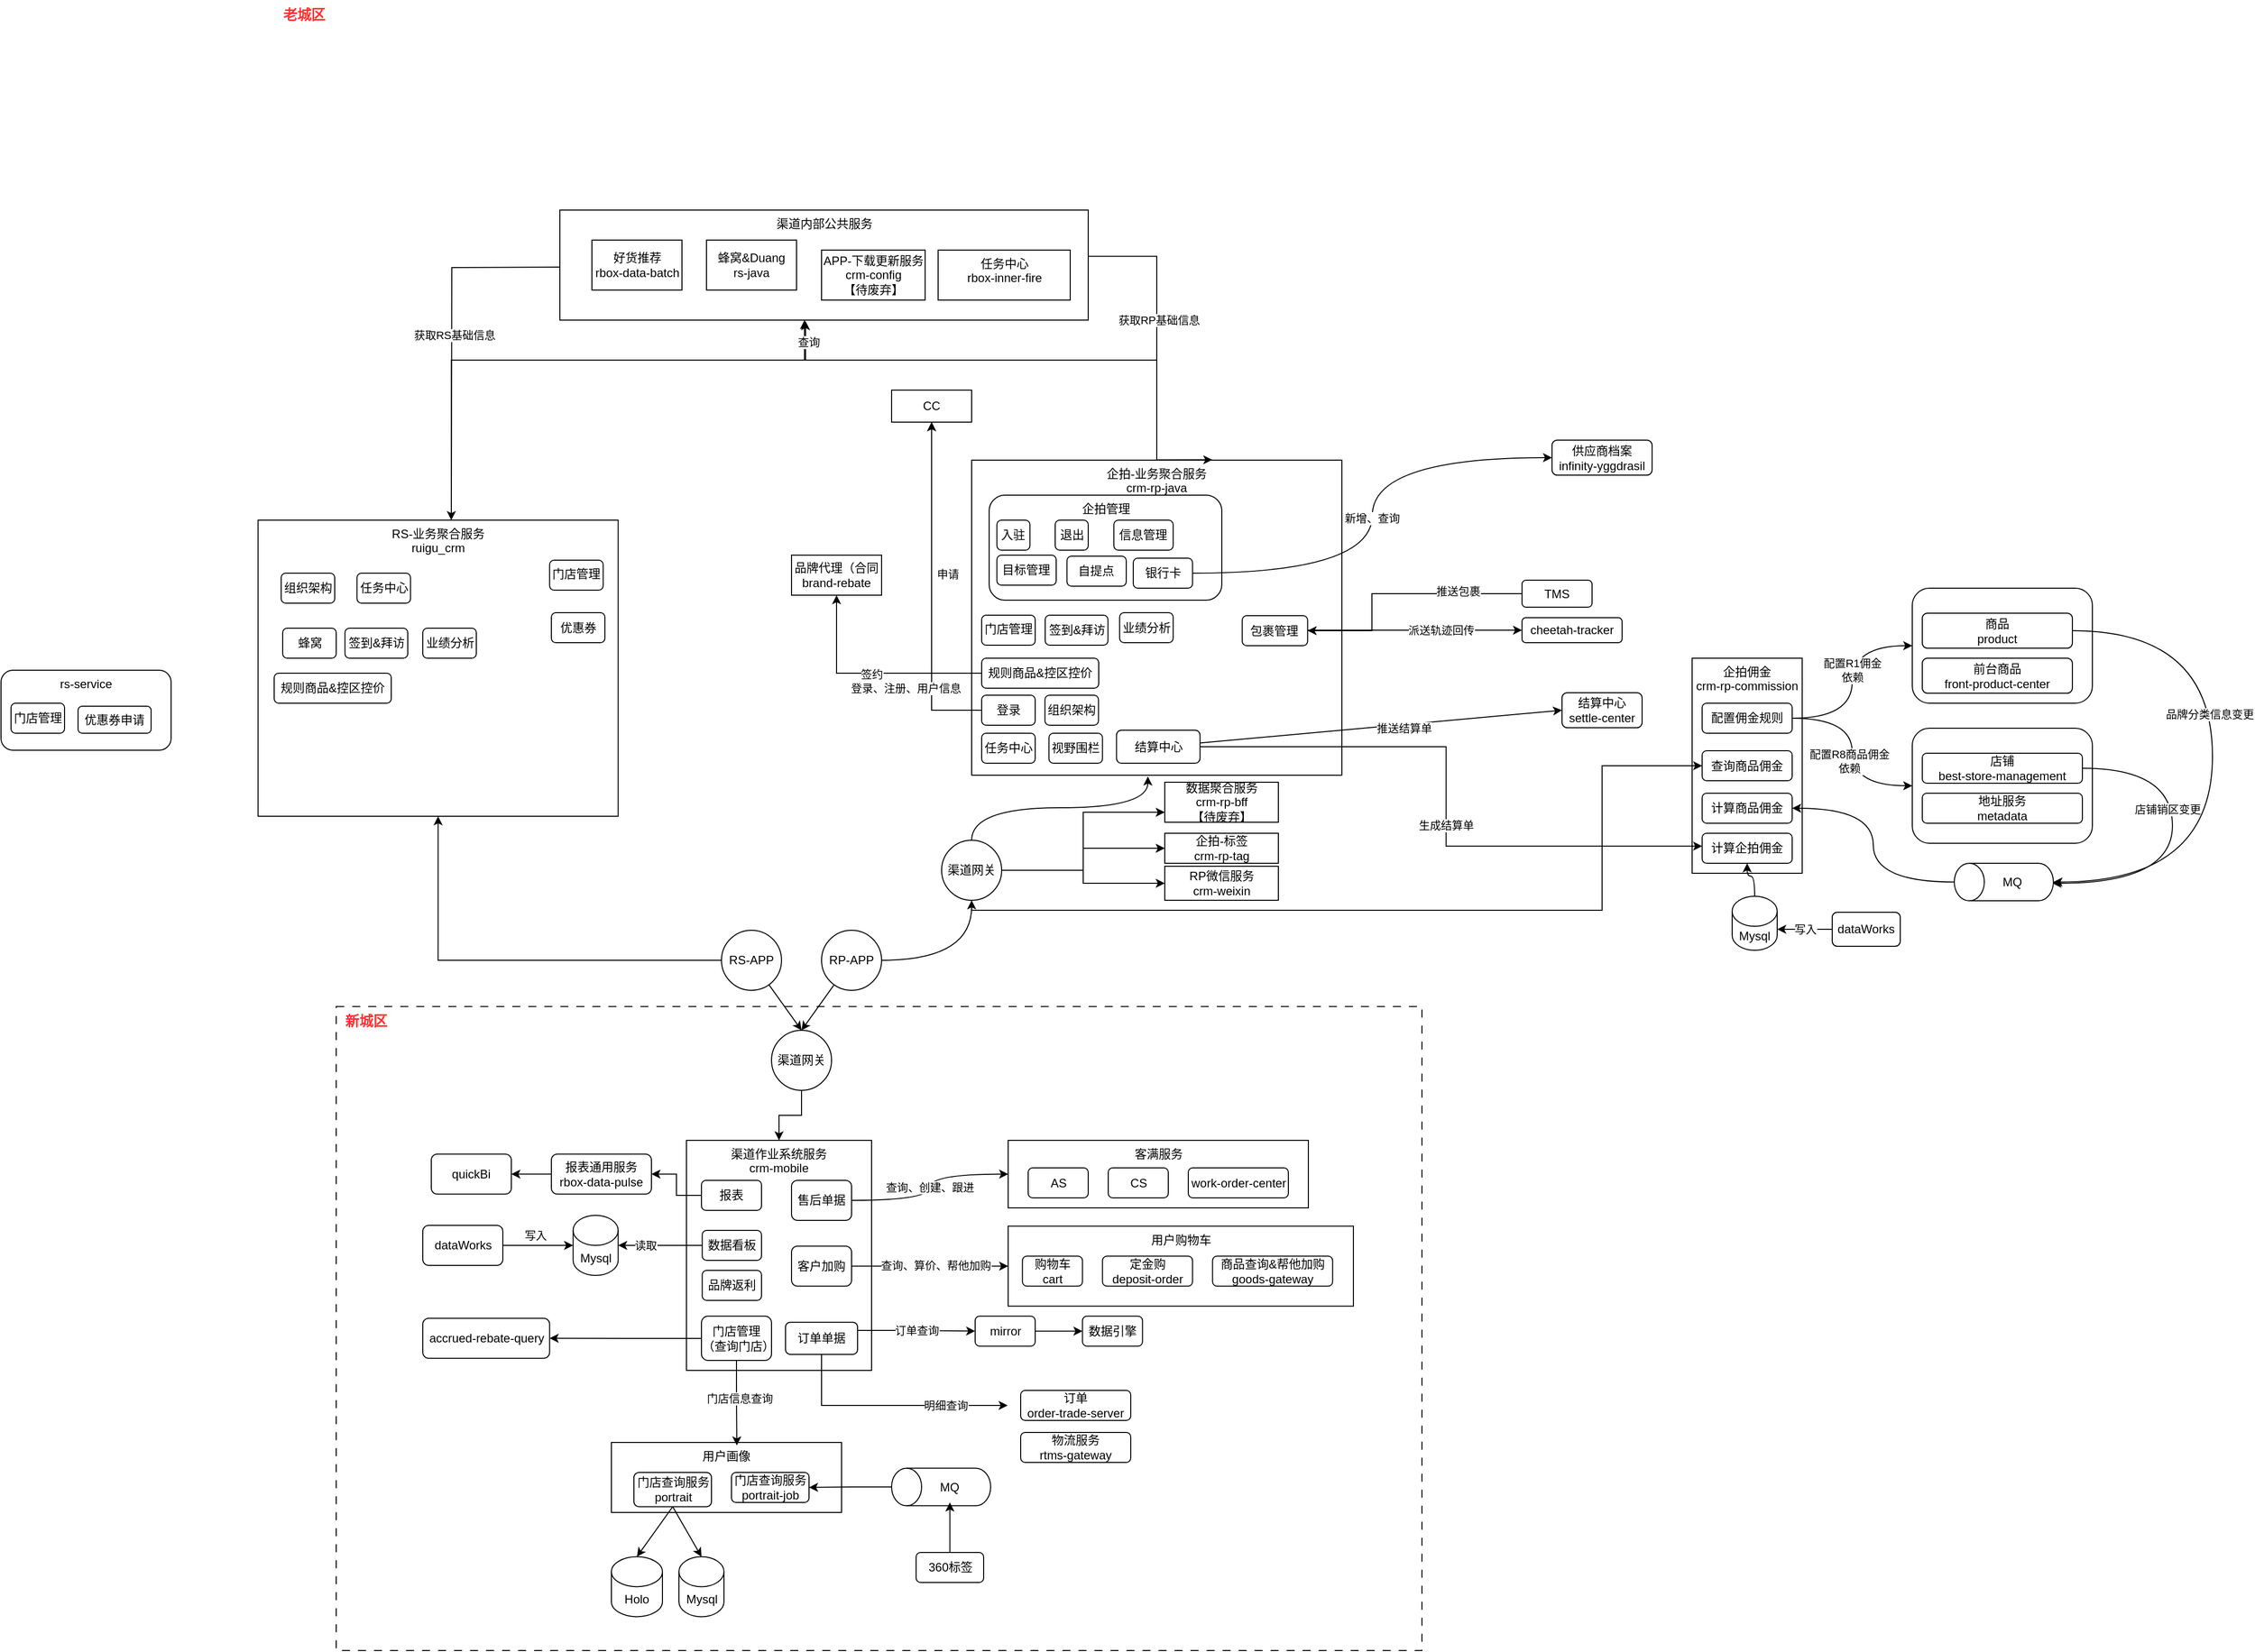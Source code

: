 <mxfile version="24.7.17">
  <diagram name="第 1 页" id="co3uCJApPV4dkqmszSku">
    <mxGraphModel dx="2901" dy="3483" grid="1" gridSize="10" guides="1" tooltips="1" connect="1" arrows="1" fold="1" page="1" pageScale="1" pageWidth="827" pageHeight="1169" math="0" shadow="0">
      <root>
        <mxCell id="0" />
        <mxCell id="1" parent="0" />
        <mxCell id="Z9NHNM5eDo6izXRrwf1n-255" value="订单明细&lt;div&gt;&lt;br/&gt;&lt;/div&gt;" style="rounded=0;whiteSpace=wrap;html=1;verticalAlign=top;" vertex="1" parent="1">
          <mxGeometry x="519" y="-210" width="130" height="120" as="geometry" />
        </mxCell>
        <mxCell id="Z9NHNM5eDo6izXRrwf1n-284" style="edgeStyle=orthogonalEdgeStyle;rounded=0;orthogonalLoop=1;jettySize=auto;html=1;" edge="1" parent="1">
          <mxGeometry relative="1" as="geometry">
            <mxPoint x="-40" y="-1050" as="targetPoint" />
            <mxPoint x="68.5" y="-1303" as="sourcePoint" />
          </mxGeometry>
        </mxCell>
        <mxCell id="Z9NHNM5eDo6izXRrwf1n-285" value="获取RS基础信息" style="edgeLabel;html=1;align=center;verticalAlign=middle;resizable=0;points=[];" vertex="1" connectable="0" parent="Z9NHNM5eDo6izXRrwf1n-284">
          <mxGeometry x="-0.029" y="2" relative="1" as="geometry">
            <mxPoint as="offset" />
          </mxGeometry>
        </mxCell>
        <mxCell id="Z9NHNM5eDo6izXRrwf1n-218" value="渠道内部公共服务" style="rounded=0;whiteSpace=wrap;html=1;verticalAlign=top;" vertex="1" parent="1">
          <mxGeometry x="68.5" y="-1360" width="528" height="110" as="geometry" />
        </mxCell>
        <mxCell id="Z9NHNM5eDo6izXRrwf1n-158" value="" style="rounded=1;whiteSpace=wrap;html=1;" vertex="1" parent="1">
          <mxGeometry x="1420" y="-842" width="180" height="115" as="geometry" />
        </mxCell>
        <mxCell id="Z9NHNM5eDo6izXRrwf1n-156" value="" style="rounded=1;whiteSpace=wrap;html=1;" vertex="1" parent="1">
          <mxGeometry x="1420" y="-982" width="180" height="115" as="geometry" />
        </mxCell>
        <mxCell id="Z9NHNM5eDo6izXRrwf1n-84" value="" style="rounded=0;whiteSpace=wrap;html=1;dashed=1;dashPattern=8 8;shadow=0;glass=0;" vertex="1" parent="1">
          <mxGeometry x="-155" y="-563.75" width="1085" height="643.75" as="geometry" />
        </mxCell>
        <mxCell id="Z9NHNM5eDo6izXRrwf1n-20" value="用户购物车" style="rounded=0;whiteSpace=wrap;html=1;verticalAlign=top;" vertex="1" parent="1">
          <mxGeometry x="516.5" y="-344.25" width="345" height="80" as="geometry" />
        </mxCell>
        <mxCell id="Z9NHNM5eDo6izXRrwf1n-1" value="" style="rounded=0;orthogonalLoop=1;jettySize=auto;html=1;" edge="1" parent="1" source="Z9NHNM5eDo6izXRrwf1n-2">
          <mxGeometry relative="1" as="geometry">
            <mxPoint x="310" y="-540" as="targetPoint" />
          </mxGeometry>
        </mxCell>
        <mxCell id="Z9NHNM5eDo6izXRrwf1n-272" style="edgeStyle=orthogonalEdgeStyle;rounded=0;orthogonalLoop=1;jettySize=auto;html=1;entryX=0.5;entryY=1;entryDx=0;entryDy=0;" edge="1" parent="1" source="Z9NHNM5eDo6izXRrwf1n-2" target="Z9NHNM5eDo6izXRrwf1n-89">
          <mxGeometry relative="1" as="geometry" />
        </mxCell>
        <mxCell id="Z9NHNM5eDo6izXRrwf1n-2" value="RS-APP" style="ellipse;whiteSpace=wrap;html=1;aspect=fixed;" vertex="1" parent="1">
          <mxGeometry x="230" y="-640" width="60" height="60" as="geometry" />
        </mxCell>
        <mxCell id="Z9NHNM5eDo6izXRrwf1n-3" style="rounded=0;orthogonalLoop=1;jettySize=auto;html=1;entryX=0.5;entryY=0;entryDx=0;entryDy=0;" edge="1" parent="1" source="Z9NHNM5eDo6izXRrwf1n-4" target="Z9NHNM5eDo6izXRrwf1n-7">
          <mxGeometry relative="1" as="geometry">
            <mxPoint x="315" y="-540" as="targetPoint" />
          </mxGeometry>
        </mxCell>
        <mxCell id="Z9NHNM5eDo6izXRrwf1n-104" value="" style="edgeStyle=orthogonalEdgeStyle;rounded=0;orthogonalLoop=1;jettySize=auto;html=1;curved=1;" edge="1" parent="1" source="Z9NHNM5eDo6izXRrwf1n-4" target="Z9NHNM5eDo6izXRrwf1n-99">
          <mxGeometry relative="1" as="geometry" />
        </mxCell>
        <mxCell id="Z9NHNM5eDo6izXRrwf1n-4" value="RP-APP" style="ellipse;whiteSpace=wrap;html=1;aspect=fixed;" vertex="1" parent="1">
          <mxGeometry x="330" y="-640" width="60" height="60" as="geometry" />
        </mxCell>
        <mxCell id="Z9NHNM5eDo6izXRrwf1n-6" style="edgeStyle=orthogonalEdgeStyle;rounded=0;orthogonalLoop=1;jettySize=auto;html=1;entryX=0.5;entryY=0;entryDx=0;entryDy=0;" edge="1" parent="1" source="Z9NHNM5eDo6izXRrwf1n-7" target="Z9NHNM5eDo6izXRrwf1n-8">
          <mxGeometry relative="1" as="geometry" />
        </mxCell>
        <mxCell id="Z9NHNM5eDo6izXRrwf1n-7" value="渠道网关" style="ellipse;whiteSpace=wrap;html=1;aspect=fixed;" vertex="1" parent="1">
          <mxGeometry x="280" y="-540" width="60" height="60" as="geometry" />
        </mxCell>
        <mxCell id="Z9NHNM5eDo6izXRrwf1n-8" value="渠道作业系统服务&lt;br&gt;crm-mobile" style="rounded=0;whiteSpace=wrap;html=1;align=center;verticalAlign=top;" vertex="1" parent="1">
          <mxGeometry x="195" y="-430" width="185" height="230" as="geometry" />
        </mxCell>
        <mxCell id="Z9NHNM5eDo6izXRrwf1n-81" value="查询、创建、跟进" style="edgeStyle=orthogonalEdgeStyle;rounded=0;orthogonalLoop=1;jettySize=auto;html=1;entryX=0;entryY=0.5;entryDx=0;entryDy=0;curved=1;" edge="1" parent="1" source="Z9NHNM5eDo6izXRrwf1n-9" target="Z9NHNM5eDo6izXRrwf1n-10">
          <mxGeometry relative="1" as="geometry" />
        </mxCell>
        <mxCell id="Z9NHNM5eDo6izXRrwf1n-9" value="售后单据" style="rounded=1;whiteSpace=wrap;html=1;" vertex="1" parent="1">
          <mxGeometry x="300" y="-390" width="60" height="40" as="geometry" />
        </mxCell>
        <mxCell id="Z9NHNM5eDo6izXRrwf1n-10" value="客满服务&lt;div&gt;&lt;br&gt;&lt;/div&gt;" style="rounded=0;whiteSpace=wrap;html=1;verticalAlign=top;" vertex="1" parent="1">
          <mxGeometry x="516.5" y="-430" width="300" height="67.5" as="geometry" />
        </mxCell>
        <mxCell id="Z9NHNM5eDo6izXRrwf1n-11" value="AS" style="rounded=1;whiteSpace=wrap;html=1;" vertex="1" parent="1">
          <mxGeometry x="536.5" y="-402.5" width="60" height="30" as="geometry" />
        </mxCell>
        <mxCell id="Z9NHNM5eDo6izXRrwf1n-12" value="CS" style="rounded=1;whiteSpace=wrap;html=1;" vertex="1" parent="1">
          <mxGeometry x="616.5" y="-402.5" width="60" height="30" as="geometry" />
        </mxCell>
        <mxCell id="Z9NHNM5eDo6izXRrwf1n-13" value="work-order-center" style="rounded=1;whiteSpace=wrap;html=1;" vertex="1" parent="1">
          <mxGeometry x="696.5" y="-402.5" width="100" height="30" as="geometry" />
        </mxCell>
        <mxCell id="Z9NHNM5eDo6izXRrwf1n-17" value="购物车&lt;br&gt;cart" style="rounded=1;whiteSpace=wrap;html=1;" vertex="1" parent="1">
          <mxGeometry x="530.75" y="-314.25" width="60" height="30" as="geometry" />
        </mxCell>
        <mxCell id="Z9NHNM5eDo6izXRrwf1n-18" value="定金购&lt;br&gt;deposit-order" style="rounded=1;whiteSpace=wrap;html=1;" vertex="1" parent="1">
          <mxGeometry x="610.75" y="-314.25" width="90" height="30" as="geometry" />
        </mxCell>
        <mxCell id="Z9NHNM5eDo6izXRrwf1n-19" value="商品查询&amp;amp;帮他加购&lt;br&gt;goods-gateway" style="rounded=1;whiteSpace=wrap;html=1;" vertex="1" parent="1">
          <mxGeometry x="720.75" y="-314.25" width="120" height="30" as="geometry" />
        </mxCell>
        <mxCell id="Z9NHNM5eDo6izXRrwf1n-245" value="订单查询" style="edgeStyle=orthogonalEdgeStyle;rounded=0;orthogonalLoop=1;jettySize=auto;html=1;entryX=0;entryY=0.5;entryDx=0;entryDy=0;" edge="1" parent="1" source="Z9NHNM5eDo6izXRrwf1n-21" target="Z9NHNM5eDo6izXRrwf1n-235">
          <mxGeometry relative="1" as="geometry">
            <Array as="points">
              <mxPoint x="420" y="-240" />
              <mxPoint x="420" y="-240" />
            </Array>
          </mxGeometry>
        </mxCell>
        <mxCell id="Z9NHNM5eDo6izXRrwf1n-249" style="edgeStyle=orthogonalEdgeStyle;rounded=0;orthogonalLoop=1;jettySize=auto;html=1;entryX=-0.023;entryY=0.375;entryDx=0;entryDy=0;entryPerimeter=0;" edge="1" parent="1" source="Z9NHNM5eDo6izXRrwf1n-21" target="Z9NHNM5eDo6izXRrwf1n-255">
          <mxGeometry relative="1" as="geometry">
            <mxPoint x="480" y="-165" as="targetPoint" />
            <Array as="points">
              <mxPoint x="330" y="-165" />
            </Array>
          </mxGeometry>
        </mxCell>
        <mxCell id="Z9NHNM5eDo6izXRrwf1n-252" value="明细查询" style="edgeLabel;html=1;align=center;verticalAlign=middle;resizable=0;points=[];" vertex="1" connectable="0" parent="Z9NHNM5eDo6izXRrwf1n-249">
          <mxGeometry x="0.128" relative="1" as="geometry">
            <mxPoint x="41" as="offset" />
          </mxGeometry>
        </mxCell>
        <mxCell id="Z9NHNM5eDo6izXRrwf1n-21" value="订单单据" style="rounded=1;whiteSpace=wrap;html=1;" vertex="1" parent="1">
          <mxGeometry x="294" y="-248.18" width="72" height="32.12" as="geometry" />
        </mxCell>
        <mxCell id="Z9NHNM5eDo6izXRrwf1n-258" style="edgeStyle=orthogonalEdgeStyle;rounded=0;orthogonalLoop=1;jettySize=auto;html=1;entryX=1;entryY=0.5;entryDx=0;entryDy=0;" edge="1" parent="1" source="Z9NHNM5eDo6izXRrwf1n-22" target="Z9NHNM5eDo6izXRrwf1n-257">
          <mxGeometry relative="1" as="geometry" />
        </mxCell>
        <mxCell id="Z9NHNM5eDo6izXRrwf1n-22" value="门店管理&lt;div&gt;（查询门店）&lt;/div&gt;" style="rounded=1;whiteSpace=wrap;html=1;" vertex="1" parent="1">
          <mxGeometry x="210" y="-254.25" width="70" height="44.25" as="geometry" />
        </mxCell>
        <mxCell id="Z9NHNM5eDo6izXRrwf1n-45" style="edgeStyle=orthogonalEdgeStyle;rounded=0;orthogonalLoop=1;jettySize=auto;html=1;exitX=0;exitY=0.5;exitDx=0;exitDy=0;entryX=1;entryY=0.5;entryDx=0;entryDy=0;" edge="1" parent="1" source="Z9NHNM5eDo6izXRrwf1n-23" target="Z9NHNM5eDo6izXRrwf1n-46">
          <mxGeometry relative="1" as="geometry">
            <mxPoint x="130" y="-370" as="targetPoint" />
          </mxGeometry>
        </mxCell>
        <mxCell id="Z9NHNM5eDo6izXRrwf1n-23" value="报表" style="rounded=1;whiteSpace=wrap;html=1;" vertex="1" parent="1">
          <mxGeometry x="210" y="-390" width="60" height="30" as="geometry" />
        </mxCell>
        <mxCell id="Z9NHNM5eDo6izXRrwf1n-24" value="数据看板" style="rounded=1;whiteSpace=wrap;html=1;" vertex="1" parent="1">
          <mxGeometry x="210.75" y="-340" width="59.25" height="30" as="geometry" />
        </mxCell>
        <mxCell id="Z9NHNM5eDo6izXRrwf1n-25" value="用户画像" style="rounded=0;whiteSpace=wrap;html=1;verticalAlign=top;" vertex="1" parent="1">
          <mxGeometry x="120" y="-128" width="230" height="70" as="geometry" />
        </mxCell>
        <mxCell id="Z9NHNM5eDo6izXRrwf1n-27" value="门店查询服务&lt;div&gt;portrait&lt;br&gt;&lt;/div&gt;" style="rounded=1;whiteSpace=wrap;html=1;" vertex="1" parent="1">
          <mxGeometry x="142.5" y="-98" width="77.5" height="34.25" as="geometry" />
        </mxCell>
        <mxCell id="Z9NHNM5eDo6izXRrwf1n-28" value="门店查询服务&lt;div&gt;portrait-job&lt;br&gt;&lt;/div&gt;" style="rounded=1;whiteSpace=wrap;html=1;" vertex="1" parent="1">
          <mxGeometry x="240" y="-98" width="77.5" height="30" as="geometry" />
        </mxCell>
        <mxCell id="Z9NHNM5eDo6izXRrwf1n-36" value="" style="group" vertex="1" connectable="0" parent="1">
          <mxGeometry x="400" y="-102.25" width="116.5" height="68.25" as="geometry" />
        </mxCell>
        <mxCell id="Z9NHNM5eDo6izXRrwf1n-33" value="" style="shape=cylinder3;whiteSpace=wrap;html=1;boundedLbl=1;backgroundOutline=1;size=15;rotation=-90;" vertex="1" parent="Z9NHNM5eDo6izXRrwf1n-36">
          <mxGeometry x="30.75" y="-30.75" width="37.5" height="99" as="geometry" />
        </mxCell>
        <mxCell id="Z9NHNM5eDo6izXRrwf1n-34" value="MQ" style="text;html=1;align=center;verticalAlign=middle;whiteSpace=wrap;rounded=0;" vertex="1" parent="Z9NHNM5eDo6izXRrwf1n-36">
          <mxGeometry x="28.25" y="4.25" width="60" height="30" as="geometry" />
        </mxCell>
        <mxCell id="Z9NHNM5eDo6izXRrwf1n-42" style="edgeStyle=orthogonalEdgeStyle;rounded=0;orthogonalLoop=1;jettySize=auto;html=1;exitX=0.5;exitY=0;exitDx=0;exitDy=0;entryX=0.5;entryY=1;entryDx=0;entryDy=0;" edge="1" parent="1" source="Z9NHNM5eDo6izXRrwf1n-39" target="Z9NHNM5eDo6izXRrwf1n-34">
          <mxGeometry relative="1" as="geometry" />
        </mxCell>
        <mxCell id="Z9NHNM5eDo6izXRrwf1n-39" value="&lt;div&gt;360标签&lt;/div&gt;" style="rounded=1;whiteSpace=wrap;html=1;" vertex="1" parent="1">
          <mxGeometry x="424.5" y="-18" width="67.5" height="30" as="geometry" />
        </mxCell>
        <mxCell id="Z9NHNM5eDo6izXRrwf1n-41" style="edgeStyle=orthogonalEdgeStyle;rounded=0;orthogonalLoop=1;jettySize=auto;html=1;exitX=0.5;exitY=0;exitDx=0;exitDy=0;exitPerimeter=0;entryX=1;entryY=0.5;entryDx=0;entryDy=0;" edge="1" parent="1" source="Z9NHNM5eDo6izXRrwf1n-33" target="Z9NHNM5eDo6izXRrwf1n-28">
          <mxGeometry relative="1" as="geometry" />
        </mxCell>
        <mxCell id="Z9NHNM5eDo6izXRrwf1n-48" value="" style="edgeStyle=orthogonalEdgeStyle;rounded=0;orthogonalLoop=1;jettySize=auto;html=1;" edge="1" parent="1" source="Z9NHNM5eDo6izXRrwf1n-46" target="Z9NHNM5eDo6izXRrwf1n-47">
          <mxGeometry relative="1" as="geometry" />
        </mxCell>
        <mxCell id="Z9NHNM5eDo6izXRrwf1n-46" value="报表通用服务&lt;br&gt;rbox-data-pulse" style="rounded=1;whiteSpace=wrap;html=1;" vertex="1" parent="1">
          <mxGeometry x="60" y="-416.25" width="100" height="40" as="geometry" />
        </mxCell>
        <mxCell id="Z9NHNM5eDo6izXRrwf1n-47" value="quickBi" style="whiteSpace=wrap;html=1;rounded=1;" vertex="1" parent="1">
          <mxGeometry x="-60" y="-416.25" width="80" height="40" as="geometry" />
        </mxCell>
        <mxCell id="Z9NHNM5eDo6izXRrwf1n-49" value="dataWorks" style="whiteSpace=wrap;html=1;rounded=1;" vertex="1" parent="1">
          <mxGeometry x="-68.5" y="-345" width="80" height="40" as="geometry" />
        </mxCell>
        <mxCell id="Z9NHNM5eDo6izXRrwf1n-50" value="Mysql" style="shape=cylinder3;whiteSpace=wrap;html=1;boundedLbl=1;backgroundOutline=1;size=15;" vertex="1" parent="1">
          <mxGeometry x="81.75" y="-355" width="45" height="60" as="geometry" />
        </mxCell>
        <mxCell id="Z9NHNM5eDo6izXRrwf1n-51" style="edgeStyle=orthogonalEdgeStyle;rounded=0;orthogonalLoop=1;jettySize=auto;html=1;entryX=0;entryY=0.5;entryDx=0;entryDy=0;entryPerimeter=0;" edge="1" parent="1" source="Z9NHNM5eDo6izXRrwf1n-49" target="Z9NHNM5eDo6izXRrwf1n-50">
          <mxGeometry relative="1" as="geometry" />
        </mxCell>
        <mxCell id="Z9NHNM5eDo6izXRrwf1n-53" value="写入" style="edgeLabel;html=1;align=center;verticalAlign=middle;resizable=0;points=[];" vertex="1" connectable="0" parent="Z9NHNM5eDo6izXRrwf1n-51">
          <mxGeometry x="-0.08" y="4" relative="1" as="geometry">
            <mxPoint y="-6" as="offset" />
          </mxGeometry>
        </mxCell>
        <mxCell id="Z9NHNM5eDo6izXRrwf1n-55" style="edgeStyle=orthogonalEdgeStyle;rounded=0;orthogonalLoop=1;jettySize=auto;html=1;exitX=0;exitY=0.5;exitDx=0;exitDy=0;entryX=1;entryY=0.5;entryDx=0;entryDy=0;entryPerimeter=0;" edge="1" parent="1" source="Z9NHNM5eDo6izXRrwf1n-24" target="Z9NHNM5eDo6izXRrwf1n-50">
          <mxGeometry relative="1" as="geometry" />
        </mxCell>
        <mxCell id="Z9NHNM5eDo6izXRrwf1n-56" value="读取" style="edgeLabel;html=1;align=center;verticalAlign=middle;resizable=0;points=[];" vertex="1" connectable="0" parent="Z9NHNM5eDo6izXRrwf1n-55">
          <mxGeometry x="-0.096" y="2" relative="1" as="geometry">
            <mxPoint x="-19" y="-2" as="offset" />
          </mxGeometry>
        </mxCell>
        <mxCell id="Z9NHNM5eDo6izXRrwf1n-62" value="Holo" style="shape=cylinder3;whiteSpace=wrap;html=1;boundedLbl=1;backgroundOutline=1;size=15;" vertex="1" parent="1">
          <mxGeometry x="120" y="-13.75" width="51" height="60" as="geometry" />
        </mxCell>
        <mxCell id="Z9NHNM5eDo6izXRrwf1n-69" value="Mysql" style="shape=cylinder3;whiteSpace=wrap;html=1;boundedLbl=1;backgroundOutline=1;size=15;" vertex="1" parent="1">
          <mxGeometry x="187.5" y="-13.75" width="45" height="60" as="geometry" />
        </mxCell>
        <mxCell id="Z9NHNM5eDo6izXRrwf1n-70" style="rounded=0;orthogonalLoop=1;jettySize=auto;html=1;exitX=0.5;exitY=1;exitDx=0;exitDy=0;entryX=0.5;entryY=0;entryDx=0;entryDy=0;entryPerimeter=0;" edge="1" parent="1" source="Z9NHNM5eDo6izXRrwf1n-27" target="Z9NHNM5eDo6izXRrwf1n-62">
          <mxGeometry relative="1" as="geometry" />
        </mxCell>
        <mxCell id="Z9NHNM5eDo6izXRrwf1n-72" style="rounded=0;orthogonalLoop=1;jettySize=auto;html=1;exitX=0.5;exitY=1;exitDx=0;exitDy=0;entryX=0.5;entryY=0;entryDx=0;entryDy=0;entryPerimeter=0;" edge="1" parent="1" source="Z9NHNM5eDo6izXRrwf1n-27" target="Z9NHNM5eDo6izXRrwf1n-69">
          <mxGeometry relative="1" as="geometry" />
        </mxCell>
        <mxCell id="Z9NHNM5eDo6izXRrwf1n-74" style="edgeStyle=orthogonalEdgeStyle;rounded=0;orthogonalLoop=1;jettySize=auto;html=1;entryX=0.545;entryY=0.043;entryDx=0;entryDy=0;entryPerimeter=0;" edge="1" parent="1" source="Z9NHNM5eDo6izXRrwf1n-22" target="Z9NHNM5eDo6izXRrwf1n-25">
          <mxGeometry relative="1" as="geometry" />
        </mxCell>
        <mxCell id="Z9NHNM5eDo6izXRrwf1n-75" value="门店信息查询" style="edgeLabel;html=1;align=center;verticalAlign=middle;resizable=0;points=[];" vertex="1" connectable="0" parent="Z9NHNM5eDo6izXRrwf1n-74">
          <mxGeometry x="-0.085" y="4" relative="1" as="geometry">
            <mxPoint x="-1" y="-1" as="offset" />
          </mxGeometry>
        </mxCell>
        <mxCell id="Z9NHNM5eDo6izXRrwf1n-79" style="edgeStyle=orthogonalEdgeStyle;rounded=0;orthogonalLoop=1;jettySize=auto;html=1;entryX=0;entryY=0.5;entryDx=0;entryDy=0;" edge="1" parent="1" source="Z9NHNM5eDo6izXRrwf1n-78" target="Z9NHNM5eDo6izXRrwf1n-20">
          <mxGeometry relative="1" as="geometry" />
        </mxCell>
        <mxCell id="Z9NHNM5eDo6izXRrwf1n-80" value="查询、算价、帮他加购" style="edgeLabel;html=1;align=center;verticalAlign=middle;resizable=0;points=[];" vertex="1" connectable="0" parent="Z9NHNM5eDo6izXRrwf1n-79">
          <mxGeometry x="0.067" y="1" relative="1" as="geometry">
            <mxPoint as="offset" />
          </mxGeometry>
        </mxCell>
        <mxCell id="Z9NHNM5eDo6izXRrwf1n-78" value="客户加购" style="rounded=1;whiteSpace=wrap;html=1;" vertex="1" parent="1">
          <mxGeometry x="300" y="-324.25" width="60" height="40" as="geometry" />
        </mxCell>
        <mxCell id="Z9NHNM5eDo6izXRrwf1n-85" value="&lt;b&gt;&lt;font color=&quot;#ff3333&quot; style=&quot;font-size: 14px;&quot;&gt;新城区&lt;/font&gt;&lt;/b&gt;" style="text;html=1;align=center;verticalAlign=middle;whiteSpace=wrap;rounded=0;" vertex="1" parent="1">
          <mxGeometry x="-155" y="-563.75" width="60" height="30" as="geometry" />
        </mxCell>
        <mxCell id="Z9NHNM5eDo6izXRrwf1n-88" value="&lt;b&gt;&lt;font color=&quot;#ff3333&quot; style=&quot;font-size: 14px;&quot;&gt;老城区&lt;/font&gt;&lt;/b&gt;" style="text;html=1;align=center;verticalAlign=middle;whiteSpace=wrap;rounded=0;" vertex="1" parent="1">
          <mxGeometry x="-217" y="-1570" width="60" height="30" as="geometry" />
        </mxCell>
        <mxCell id="Z9NHNM5eDo6izXRrwf1n-89" value="&lt;div&gt;RS-业务聚合服务&lt;/div&gt;ruigu_crm" style="rounded=0;whiteSpace=wrap;html=1;verticalAlign=top;" vertex="1" parent="1">
          <mxGeometry x="-233.13" y="-1050" width="359.88" height="296" as="geometry" />
        </mxCell>
        <mxCell id="Z9NHNM5eDo6izXRrwf1n-90" value="企拍佣金&lt;br&gt;crm-rp-commission" style="rounded=0;whiteSpace=wrap;html=1;verticalAlign=top;" vertex="1" parent="1">
          <mxGeometry x="1200" y="-912" width="110" height="215" as="geometry" />
        </mxCell>
        <mxCell id="Z9NHNM5eDo6izXRrwf1n-91" value="数据聚合服务&lt;br&gt;crm-rp-bff&lt;br&gt;【待废弃】" style="rounded=0;whiteSpace=wrap;html=1;" vertex="1" parent="1">
          <mxGeometry x="673" y="-788" width="113.5" height="40" as="geometry" />
        </mxCell>
        <mxCell id="Z9NHNM5eDo6izXRrwf1n-92" value="企拍-业务聚合服务&lt;br&gt;crm-rp-java" style="rounded=0;whiteSpace=wrap;html=1;horizontal=1;verticalAlign=top;" vertex="1" parent="1">
          <mxGeometry x="480" y="-1110" width="370" height="315" as="geometry" />
        </mxCell>
        <mxCell id="Z9NHNM5eDo6izXRrwf1n-93" value="&lt;div&gt;&lt;span style=&quot;background-color: initial;&quot;&gt;任务中心&lt;br&gt;rbox-inner-fire&lt;/span&gt;&lt;br&gt;&lt;/div&gt;" style="rounded=0;whiteSpace=wrap;html=1;verticalAlign=top;" vertex="1" parent="1">
          <mxGeometry x="446.5" y="-1320" width="132" height="50" as="geometry" />
        </mxCell>
        <mxCell id="Z9NHNM5eDo6izXRrwf1n-94" value="APP-下载更新服务&lt;br&gt;crm-config&lt;br&gt;【待废弃】" style="rounded=0;whiteSpace=wrap;html=1;" vertex="1" parent="1">
          <mxGeometry x="330" y="-1320" width="103.5" height="50" as="geometry" />
        </mxCell>
        <mxCell id="Z9NHNM5eDo6izXRrwf1n-95" value="RP微信服务&lt;br&gt;crm-weixin" style="rounded=0;whiteSpace=wrap;html=1;" vertex="1" parent="1">
          <mxGeometry x="673" y="-704" width="113.5" height="34" as="geometry" />
        </mxCell>
        <mxCell id="Z9NHNM5eDo6izXRrwf1n-96" value="企拍-标签&lt;br&gt;crm-rp-tag" style="rounded=0;whiteSpace=wrap;html=1;" vertex="1" parent="1">
          <mxGeometry x="673" y="-737" width="113.5" height="30" as="geometry" />
        </mxCell>
        <mxCell id="Z9NHNM5eDo6izXRrwf1n-145" style="edgeStyle=orthogonalEdgeStyle;rounded=0;orthogonalLoop=1;jettySize=auto;html=1;entryX=0;entryY=0.5;entryDx=0;entryDy=0;" edge="1" parent="1" source="Z9NHNM5eDo6izXRrwf1n-99" target="Z9NHNM5eDo6izXRrwf1n-96">
          <mxGeometry relative="1" as="geometry" />
        </mxCell>
        <mxCell id="Z9NHNM5eDo6izXRrwf1n-185" style="edgeStyle=orthogonalEdgeStyle;rounded=0;orthogonalLoop=1;jettySize=auto;html=1;entryX=0;entryY=0.5;entryDx=0;entryDy=0;" edge="1" parent="1" source="Z9NHNM5eDo6izXRrwf1n-99" target="Z9NHNM5eDo6izXRrwf1n-95">
          <mxGeometry relative="1" as="geometry" />
        </mxCell>
        <mxCell id="Z9NHNM5eDo6izXRrwf1n-209" style="edgeStyle=orthogonalEdgeStyle;rounded=0;orthogonalLoop=1;jettySize=auto;html=1;entryX=0;entryY=0.75;entryDx=0;entryDy=0;" edge="1" parent="1" source="Z9NHNM5eDo6izXRrwf1n-99" target="Z9NHNM5eDo6izXRrwf1n-91">
          <mxGeometry relative="1" as="geometry" />
        </mxCell>
        <mxCell id="Z9NHNM5eDo6izXRrwf1n-226" style="edgeStyle=orthogonalEdgeStyle;rounded=0;orthogonalLoop=1;jettySize=auto;html=1;entryX=0;entryY=0.5;entryDx=0;entryDy=0;" edge="1" parent="1" source="Z9NHNM5eDo6izXRrwf1n-99" target="Z9NHNM5eDo6izXRrwf1n-149">
          <mxGeometry relative="1" as="geometry">
            <Array as="points">
              <mxPoint x="480" y="-660" />
              <mxPoint x="1110" y="-660" />
              <mxPoint x="1110" y="-804" />
            </Array>
          </mxGeometry>
        </mxCell>
        <mxCell id="Z9NHNM5eDo6izXRrwf1n-99" value="渠道网关" style="ellipse;whiteSpace=wrap;html=1;aspect=fixed;direction=south;" vertex="1" parent="1">
          <mxGeometry x="450" y="-730" width="60" height="60" as="geometry" />
        </mxCell>
        <mxCell id="Z9NHNM5eDo6izXRrwf1n-105" value="&lt;div&gt;蜂窝&amp;amp;Duang&lt;br&gt;rs-java&lt;br&gt;&lt;/div&gt;" style="rounded=0;whiteSpace=wrap;html=1;" vertex="1" parent="1">
          <mxGeometry x="215" y="-1330" width="90" height="50" as="geometry" />
        </mxCell>
        <mxCell id="Z9NHNM5eDo6izXRrwf1n-106" value="&lt;div&gt;好货推荐&lt;br&gt;rbox-data-batch&lt;br&gt;&lt;/div&gt;" style="rounded=0;whiteSpace=wrap;html=1;" vertex="1" parent="1">
          <mxGeometry x="100.5" y="-1330" width="90" height="50" as="geometry" />
        </mxCell>
        <mxCell id="Z9NHNM5eDo6izXRrwf1n-109" value="组织架构" style="rounded=1;whiteSpace=wrap;html=1;" vertex="1" parent="1">
          <mxGeometry x="553.25" y="-875" width="53.5" height="30" as="geometry" />
        </mxCell>
        <mxCell id="Z9NHNM5eDo6izXRrwf1n-112" value="企拍管理" style="rounded=1;whiteSpace=wrap;html=1;horizontal=1;verticalAlign=top;" vertex="1" parent="1">
          <mxGeometry x="497.5" y="-1075" width="232.5" height="105" as="geometry" />
        </mxCell>
        <mxCell id="Z9NHNM5eDo6izXRrwf1n-207" style="rounded=0;orthogonalLoop=1;jettySize=auto;html=1;entryX=0;entryY=0.5;entryDx=0;entryDy=0;edgeStyle=orthogonalEdgeStyle;" edge="1" parent="1" source="Z9NHNM5eDo6izXRrwf1n-113" target="Z9NHNM5eDo6izXRrwf1n-206">
          <mxGeometry relative="1" as="geometry">
            <Array as="points">
              <mxPoint x="1010" y="-940" />
            </Array>
          </mxGeometry>
        </mxCell>
        <mxCell id="Z9NHNM5eDo6izXRrwf1n-208" value="派送轨迹回传" style="edgeLabel;html=1;align=center;verticalAlign=middle;resizable=0;points=[];" vertex="1" connectable="0" parent="Z9NHNM5eDo6izXRrwf1n-207">
          <mxGeometry x="0.012" y="-3" relative="1" as="geometry">
            <mxPoint x="24" y="-3" as="offset" />
          </mxGeometry>
        </mxCell>
        <mxCell id="Z9NHNM5eDo6izXRrwf1n-113" value="包裹管理" style="rounded=1;whiteSpace=wrap;html=1;" vertex="1" parent="1">
          <mxGeometry x="750.38" y="-954.5" width="65.37" height="30" as="geometry" />
        </mxCell>
        <mxCell id="Z9NHNM5eDo6izXRrwf1n-116" value="入驻" style="rounded=1;whiteSpace=wrap;html=1;" vertex="1" parent="1">
          <mxGeometry x="505.25" y="-1050" width="33" height="30" as="geometry" />
        </mxCell>
        <mxCell id="Z9NHNM5eDo6izXRrwf1n-119" value="信息管理" style="rounded=1;whiteSpace=wrap;html=1;" vertex="1" parent="1">
          <mxGeometry x="622.12" y="-1050" width="59.25" height="30" as="geometry" />
        </mxCell>
        <mxCell id="Z9NHNM5eDo6izXRrwf1n-120" value="自提点" style="rounded=1;whiteSpace=wrap;html=1;" vertex="1" parent="1">
          <mxGeometry x="575.25" y="-1014" width="59.25" height="30" as="geometry" />
        </mxCell>
        <mxCell id="Z9NHNM5eDo6izXRrwf1n-199" style="edgeStyle=orthogonalEdgeStyle;curved=1;rounded=0;orthogonalLoop=1;jettySize=auto;html=1;entryX=0;entryY=0.5;entryDx=0;entryDy=0;" edge="1" parent="1" source="Z9NHNM5eDo6izXRrwf1n-121" target="Z9NHNM5eDo6izXRrwf1n-198">
          <mxGeometry relative="1" as="geometry" />
        </mxCell>
        <mxCell id="Z9NHNM5eDo6izXRrwf1n-200" value="新增、查询" style="edgeLabel;html=1;align=center;verticalAlign=middle;resizable=0;points=[];" vertex="1" connectable="0" parent="Z9NHNM5eDo6izXRrwf1n-199">
          <mxGeometry x="-0.009" y="1" relative="1" as="geometry">
            <mxPoint as="offset" />
          </mxGeometry>
        </mxCell>
        <mxCell id="Z9NHNM5eDo6izXRrwf1n-121" value="银行卡" style="rounded=1;whiteSpace=wrap;html=1;" vertex="1" parent="1">
          <mxGeometry x="641.5" y="-1012" width="59.25" height="30" as="geometry" />
        </mxCell>
        <mxCell id="Z9NHNM5eDo6izXRrwf1n-123" value="视野围栏" style="rounded=1;whiteSpace=wrap;html=1;" vertex="1" parent="1">
          <mxGeometry x="557.25" y="-837" width="53.5" height="30" as="geometry" />
        </mxCell>
        <mxCell id="Z9NHNM5eDo6izXRrwf1n-124" value="签到&amp;amp;拜访" style="rounded=1;whiteSpace=wrap;html=1;" vertex="1" parent="1">
          <mxGeometry x="553.5" y="-955" width="62.75" height="30" as="geometry" />
        </mxCell>
        <mxCell id="Z9NHNM5eDo6izXRrwf1n-127" value="退出" style="rounded=1;whiteSpace=wrap;html=1;" vertex="1" parent="1">
          <mxGeometry x="563.5" y="-1050" width="33" height="30" as="geometry" />
        </mxCell>
        <mxCell id="Z9NHNM5eDo6izXRrwf1n-129" value="门店管理&lt;br&gt;&lt;div&gt;&lt;br/&gt;&lt;/div&gt;" style="rounded=1;whiteSpace=wrap;html=1;horizontal=1;verticalAlign=top;" vertex="1" parent="1">
          <mxGeometry x="490" y="-955" width="53.5" height="30" as="geometry" />
        </mxCell>
        <mxCell id="Z9NHNM5eDo6izXRrwf1n-187" style="rounded=0;orthogonalLoop=1;jettySize=auto;html=1;entryX=0.091;entryY=0.874;entryDx=0;entryDy=0;entryPerimeter=0;edgeStyle=orthogonalEdgeStyle;" edge="1" parent="1" source="Z9NHNM5eDo6izXRrwf1n-132" target="Z9NHNM5eDo6izXRrwf1n-90">
          <mxGeometry relative="1" as="geometry">
            <mxPoint x="900" y="-790" as="targetPoint" />
          </mxGeometry>
        </mxCell>
        <mxCell id="Z9NHNM5eDo6izXRrwf1n-188" value="生成结算单" style="edgeLabel;html=1;align=center;verticalAlign=middle;resizable=0;points=[];" vertex="1" connectable="0" parent="Z9NHNM5eDo6izXRrwf1n-187">
          <mxGeometry x="0.078" relative="1" as="geometry">
            <mxPoint as="offset" />
          </mxGeometry>
        </mxCell>
        <mxCell id="Z9NHNM5eDo6izXRrwf1n-197" style="rounded=0;orthogonalLoop=1;jettySize=auto;html=1;entryX=0;entryY=0.5;entryDx=0;entryDy=0;" edge="1" parent="1" source="Z9NHNM5eDo6izXRrwf1n-132" target="Z9NHNM5eDo6izXRrwf1n-194">
          <mxGeometry relative="1" as="geometry">
            <mxPoint x="900" y="-880" as="targetPoint" />
          </mxGeometry>
        </mxCell>
        <mxCell id="Z9NHNM5eDo6izXRrwf1n-215" value="推送结算单" style="edgeLabel;html=1;align=center;verticalAlign=middle;resizable=0;points=[];" vertex="1" connectable="0" parent="Z9NHNM5eDo6izXRrwf1n-197">
          <mxGeometry x="-0.097" y="4" relative="1" as="geometry">
            <mxPoint x="41" y="4" as="offset" />
          </mxGeometry>
        </mxCell>
        <mxCell id="Z9NHNM5eDo6izXRrwf1n-132" value="结算中心" style="rounded=1;whiteSpace=wrap;html=1;" vertex="1" parent="1">
          <mxGeometry x="624.75" y="-840" width="83.5" height="33" as="geometry" />
        </mxCell>
        <mxCell id="Z9NHNM5eDo6izXRrwf1n-133" value="业绩分析" style="rounded=1;whiteSpace=wrap;html=1;" vertex="1" parent="1">
          <mxGeometry x="627.87" y="-957.5" width="53.5" height="30" as="geometry" />
        </mxCell>
        <mxCell id="Z9NHNM5eDo6izXRrwf1n-219" style="edgeStyle=orthogonalEdgeStyle;rounded=0;orthogonalLoop=1;jettySize=auto;html=1;entryX=0.5;entryY=1;entryDx=0;entryDy=0;" edge="1" parent="1" source="Z9NHNM5eDo6izXRrwf1n-134" target="Z9NHNM5eDo6izXRrwf1n-210">
          <mxGeometry relative="1" as="geometry">
            <mxPoint x="340" y="-980" as="targetPoint" />
          </mxGeometry>
        </mxCell>
        <mxCell id="Z9NHNM5eDo6izXRrwf1n-220" value="申请" style="edgeLabel;html=1;align=center;verticalAlign=middle;resizable=0;points=[];" vertex="1" connectable="0" parent="Z9NHNM5eDo6izXRrwf1n-219">
          <mxGeometry x="-0.011" y="-16" relative="1" as="geometry">
            <mxPoint as="offset" />
          </mxGeometry>
        </mxCell>
        <mxCell id="Z9NHNM5eDo6izXRrwf1n-229" style="edgeStyle=orthogonalEdgeStyle;rounded=0;orthogonalLoop=1;jettySize=auto;html=1;entryX=0.5;entryY=1;entryDx=0;entryDy=0;" edge="1" parent="1" source="Z9NHNM5eDo6izXRrwf1n-134" target="Z9NHNM5eDo6izXRrwf1n-221">
          <mxGeometry relative="1" as="geometry" />
        </mxCell>
        <mxCell id="Z9NHNM5eDo6izXRrwf1n-230" value="签约" style="edgeLabel;html=1;align=center;verticalAlign=middle;resizable=0;points=[];" vertex="1" connectable="0" parent="Z9NHNM5eDo6izXRrwf1n-229">
          <mxGeometry x="-0.004" y="1" relative="1" as="geometry">
            <mxPoint x="1" as="offset" />
          </mxGeometry>
        </mxCell>
        <mxCell id="Z9NHNM5eDo6izXRrwf1n-134" value="规则商品&amp;amp;控区控价" style="rounded=1;whiteSpace=wrap;html=1;" vertex="1" parent="1">
          <mxGeometry x="490" y="-912" width="117" height="30" as="geometry" />
        </mxCell>
        <mxCell id="Z9NHNM5eDo6izXRrwf1n-137" value="目标管理" style="rounded=1;whiteSpace=wrap;html=1;" vertex="1" parent="1">
          <mxGeometry x="505.25" y="-1015" width="59.25" height="30" as="geometry" />
        </mxCell>
        <mxCell id="Z9NHNM5eDo6izXRrwf1n-142" style="edgeStyle=orthogonalEdgeStyle;rounded=0;orthogonalLoop=1;jettySize=auto;html=1;entryX=0.476;entryY=1.004;entryDx=0;entryDy=0;entryPerimeter=0;curved=1;" edge="1" parent="1" source="Z9NHNM5eDo6izXRrwf1n-99" target="Z9NHNM5eDo6izXRrwf1n-92">
          <mxGeometry relative="1" as="geometry" />
        </mxCell>
        <mxCell id="Z9NHNM5eDo6izXRrwf1n-159" style="edgeStyle=orthogonalEdgeStyle;curved=1;rounded=0;orthogonalLoop=1;jettySize=auto;html=1;entryX=0;entryY=0.5;entryDx=0;entryDy=0;" edge="1" parent="1" source="Z9NHNM5eDo6izXRrwf1n-147" target="Z9NHNM5eDo6izXRrwf1n-156">
          <mxGeometry relative="1" as="geometry" />
        </mxCell>
        <mxCell id="Z9NHNM5eDo6izXRrwf1n-161" value="配置R1佣金&lt;br&gt;依赖" style="edgeLabel;html=1;align=center;verticalAlign=middle;resizable=0;points=[];" vertex="1" connectable="0" parent="Z9NHNM5eDo6izXRrwf1n-159">
          <mxGeometry x="0.122" relative="1" as="geometry">
            <mxPoint as="offset" />
          </mxGeometry>
        </mxCell>
        <mxCell id="Z9NHNM5eDo6izXRrwf1n-160" style="edgeStyle=orthogonalEdgeStyle;curved=1;rounded=0;orthogonalLoop=1;jettySize=auto;html=1;entryX=0;entryY=0.5;entryDx=0;entryDy=0;" edge="1" parent="1" source="Z9NHNM5eDo6izXRrwf1n-147" target="Z9NHNM5eDo6izXRrwf1n-158">
          <mxGeometry relative="1" as="geometry" />
        </mxCell>
        <mxCell id="Z9NHNM5eDo6izXRrwf1n-162" value="配置R8商品佣金&lt;br&gt;依赖" style="edgeLabel;html=1;align=center;verticalAlign=middle;resizable=0;points=[];" vertex="1" connectable="0" parent="Z9NHNM5eDo6izXRrwf1n-160">
          <mxGeometry x="0.099" y="-3" relative="1" as="geometry">
            <mxPoint as="offset" />
          </mxGeometry>
        </mxCell>
        <mxCell id="Z9NHNM5eDo6izXRrwf1n-147" value="配置佣金规则" style="rounded=1;whiteSpace=wrap;html=1;" vertex="1" parent="1">
          <mxGeometry x="1210" y="-867" width="90" height="30" as="geometry" />
        </mxCell>
        <mxCell id="Z9NHNM5eDo6izXRrwf1n-148" value="计算商品佣金" style="rounded=1;whiteSpace=wrap;html=1;" vertex="1" parent="1">
          <mxGeometry x="1210" y="-777" width="90" height="30" as="geometry" />
        </mxCell>
        <mxCell id="Z9NHNM5eDo6izXRrwf1n-149" value="查询商品佣金" style="rounded=1;whiteSpace=wrap;html=1;" vertex="1" parent="1">
          <mxGeometry x="1210" y="-819.5" width="90" height="30" as="geometry" />
        </mxCell>
        <mxCell id="Z9NHNM5eDo6izXRrwf1n-150" value="计算企拍佣金" style="rounded=1;whiteSpace=wrap;html=1;" vertex="1" parent="1">
          <mxGeometry x="1210" y="-737" width="90" height="30" as="geometry" />
        </mxCell>
        <mxCell id="Z9NHNM5eDo6izXRrwf1n-171" style="edgeStyle=orthogonalEdgeStyle;curved=1;rounded=0;orthogonalLoop=1;jettySize=auto;html=1;" edge="1" parent="1" source="Z9NHNM5eDo6izXRrwf1n-152">
          <mxGeometry relative="1" as="geometry">
            <mxPoint x="1560" y="-687" as="targetPoint" />
            <Array as="points">
              <mxPoint x="1680" y="-802" />
              <mxPoint x="1680" y="-687" />
            </Array>
          </mxGeometry>
        </mxCell>
        <mxCell id="Z9NHNM5eDo6izXRrwf1n-174" value="店铺销区变更" style="edgeLabel;html=1;align=center;verticalAlign=middle;resizable=0;points=[];" vertex="1" connectable="0" parent="Z9NHNM5eDo6izXRrwf1n-171">
          <mxGeometry x="-0.194" y="-5" relative="1" as="geometry">
            <mxPoint as="offset" />
          </mxGeometry>
        </mxCell>
        <mxCell id="Z9NHNM5eDo6izXRrwf1n-152" value="店铺&lt;br&gt;best-store-management" style="rounded=1;whiteSpace=wrap;html=1;" vertex="1" parent="1">
          <mxGeometry x="1430" y="-817" width="160" height="30" as="geometry" />
        </mxCell>
        <mxCell id="Z9NHNM5eDo6izXRrwf1n-153" value="地址服务&lt;br&gt;metadata" style="rounded=1;whiteSpace=wrap;html=1;" vertex="1" parent="1">
          <mxGeometry x="1430" y="-777" width="160" height="30" as="geometry" />
        </mxCell>
        <mxCell id="Z9NHNM5eDo6izXRrwf1n-154" value="前台商品&lt;br&gt;front-product-center" style="rounded=1;whiteSpace=wrap;html=1;" vertex="1" parent="1">
          <mxGeometry x="1430" y="-912" width="150" height="35" as="geometry" />
        </mxCell>
        <mxCell id="Z9NHNM5eDo6izXRrwf1n-155" value="&lt;div&gt;&lt;br&gt;&lt;/div&gt;商品&lt;br&gt;product&lt;br&gt;&lt;span style=&quot;color: rgba(0, 0, 0, 0); font-family: monospace; font-size: 0px; text-align: start; text-wrap: nowrap;&quot;&gt;%3CmxGraphModel%3E%3Croot%3E%3CmxCell%20id%3D%220%22%2F%3E%3CmxCell%20id%3D%221%22%20parent%3D%220%22%2F%3E%3CmxCell%20id%3D%222%22%20value%3D%22%E5%95%86%E5%93%81%26lt%3Bbr%26gt%3Bfront-product-center%22%20style%3D%22rounded%3D1%3BwhiteSpace%3Dwrap%3Bhtml%3D1%3B%22%20vertex%3D%221%22%20parent%3D%221%22%3E%3CmxGeometry%20x%3D%221140%22%20y%3D%22-925%22%20width%3D%22150%22%20height%3D%2235%22%20as%3D%22geometry%22%2F%3E%3C%2FmxCell%3E%3C%2Froot%3E%3C%2FmxGraphModel%3Epro&lt;/span&gt;" style="rounded=1;whiteSpace=wrap;html=1;" vertex="1" parent="1">
          <mxGeometry x="1430" y="-957" width="150" height="35" as="geometry" />
        </mxCell>
        <mxCell id="Z9NHNM5eDo6izXRrwf1n-163" value="" style="group" vertex="1" connectable="0" parent="1">
          <mxGeometry x="1462" y="-707" width="116.5" height="68.25" as="geometry" />
        </mxCell>
        <mxCell id="Z9NHNM5eDo6izXRrwf1n-164" value="" style="shape=cylinder3;whiteSpace=wrap;html=1;boundedLbl=1;backgroundOutline=1;size=15;rotation=-90;" vertex="1" parent="Z9NHNM5eDo6izXRrwf1n-163">
          <mxGeometry x="30.75" y="-30.75" width="37.5" height="99" as="geometry" />
        </mxCell>
        <mxCell id="Z9NHNM5eDo6izXRrwf1n-165" value="MQ" style="text;html=1;align=center;verticalAlign=middle;whiteSpace=wrap;rounded=0;" vertex="1" parent="Z9NHNM5eDo6izXRrwf1n-163">
          <mxGeometry x="28.25" y="4.25" width="60" height="30" as="geometry" />
        </mxCell>
        <mxCell id="Z9NHNM5eDo6izXRrwf1n-166" style="edgeStyle=orthogonalEdgeStyle;curved=1;rounded=0;orthogonalLoop=1;jettySize=auto;html=1;entryX=1;entryY=0.5;entryDx=0;entryDy=0;" edge="1" parent="1" source="Z9NHNM5eDo6izXRrwf1n-164" target="Z9NHNM5eDo6izXRrwf1n-148">
          <mxGeometry relative="1" as="geometry" />
        </mxCell>
        <mxCell id="Z9NHNM5eDo6izXRrwf1n-172" style="edgeStyle=orthogonalEdgeStyle;curved=1;rounded=0;orthogonalLoop=1;jettySize=auto;html=1;entryX=0.5;entryY=1;entryDx=0;entryDy=0;entryPerimeter=0;" edge="1" parent="1" source="Z9NHNM5eDo6izXRrwf1n-155" target="Z9NHNM5eDo6izXRrwf1n-164">
          <mxGeometry relative="1" as="geometry">
            <Array as="points">
              <mxPoint x="1720" y="-939" />
              <mxPoint x="1720" y="-688" />
            </Array>
          </mxGeometry>
        </mxCell>
        <mxCell id="Z9NHNM5eDo6izXRrwf1n-173" value="品牌分类信息变更" style="edgeLabel;html=1;align=center;verticalAlign=middle;resizable=0;points=[];" vertex="1" connectable="0" parent="Z9NHNM5eDo6izXRrwf1n-172">
          <mxGeometry x="-0.188" y="-3" relative="1" as="geometry">
            <mxPoint as="offset" />
          </mxGeometry>
        </mxCell>
        <mxCell id="Z9NHNM5eDo6izXRrwf1n-176" value="dataWorks" style="whiteSpace=wrap;html=1;rounded=1;" vertex="1" parent="1">
          <mxGeometry x="1340" y="-658" width="68" height="34" as="geometry" />
        </mxCell>
        <mxCell id="Z9NHNM5eDo6izXRrwf1n-180" style="edgeStyle=orthogonalEdgeStyle;curved=1;rounded=0;orthogonalLoop=1;jettySize=auto;html=1;entryX=0.5;entryY=1;entryDx=0;entryDy=0;" edge="1" parent="1" source="Z9NHNM5eDo6izXRrwf1n-177" target="Z9NHNM5eDo6izXRrwf1n-150">
          <mxGeometry relative="1" as="geometry" />
        </mxCell>
        <mxCell id="Z9NHNM5eDo6izXRrwf1n-177" value="Mysql" style="shape=cylinder3;whiteSpace=wrap;html=1;boundedLbl=1;backgroundOutline=1;size=15;" vertex="1" parent="1">
          <mxGeometry x="1240" y="-674" width="45" height="54" as="geometry" />
        </mxCell>
        <mxCell id="Z9NHNM5eDo6izXRrwf1n-179" value="写入" style="edgeStyle=orthogonalEdgeStyle;curved=1;rounded=0;orthogonalLoop=1;jettySize=auto;html=1;entryX=1;entryY=0;entryDx=0;entryDy=33;entryPerimeter=0;" edge="1" parent="1" source="Z9NHNM5eDo6izXRrwf1n-176" target="Z9NHNM5eDo6izXRrwf1n-177">
          <mxGeometry relative="1" as="geometry" />
        </mxCell>
        <mxCell id="Z9NHNM5eDo6izXRrwf1n-194" value="结算中心&lt;br&gt;&lt;span style=&quot;text-align: left;&quot;&gt;settle-center&lt;/span&gt;" style="rounded=1;whiteSpace=wrap;html=1;" vertex="1" parent="1">
          <mxGeometry x="1070" y="-877.5" width="80" height="35" as="geometry" />
        </mxCell>
        <mxCell id="Z9NHNM5eDo6izXRrwf1n-198" value="供应商档案&lt;br&gt;&lt;div style=&quot;text-align: left;&quot;&gt;&lt;span style=&quot;background-color: initial;&quot;&gt;infinity-yggdrasil&lt;/span&gt;&lt;/div&gt;" style="rounded=1;whiteSpace=wrap;html=1;" vertex="1" parent="1">
          <mxGeometry x="1060" y="-1130" width="100" height="35" as="geometry" />
        </mxCell>
        <mxCell id="Z9NHNM5eDo6izXRrwf1n-211" style="edgeStyle=orthogonalEdgeStyle;rounded=0;orthogonalLoop=1;jettySize=auto;html=1;entryX=1;entryY=0.5;entryDx=0;entryDy=0;" edge="1" parent="1" source="Z9NHNM5eDo6izXRrwf1n-201" target="Z9NHNM5eDo6izXRrwf1n-113">
          <mxGeometry relative="1" as="geometry">
            <Array as="points">
              <mxPoint x="880" y="-976" />
              <mxPoint x="880" y="-940" />
            </Array>
          </mxGeometry>
        </mxCell>
        <mxCell id="Z9NHNM5eDo6izXRrwf1n-213" value="推送包裹" style="edgeLabel;html=1;align=center;verticalAlign=middle;resizable=0;points=[];" vertex="1" connectable="0" parent="Z9NHNM5eDo6izXRrwf1n-211">
          <mxGeometry x="-0.486" y="-3" relative="1" as="geometry">
            <mxPoint as="offset" />
          </mxGeometry>
        </mxCell>
        <mxCell id="Z9NHNM5eDo6izXRrwf1n-201" value="TMS" style="rounded=1;whiteSpace=wrap;html=1;" vertex="1" parent="1">
          <mxGeometry x="1030" y="-990" width="70" height="27" as="geometry" />
        </mxCell>
        <mxCell id="Z9NHNM5eDo6izXRrwf1n-206" value="cheetah-tracker" style="rounded=1;whiteSpace=wrap;html=1;" vertex="1" parent="1">
          <mxGeometry x="1030" y="-952.5" width="100" height="25" as="geometry" />
        </mxCell>
        <mxCell id="Z9NHNM5eDo6izXRrwf1n-210" value="&lt;div&gt;CC&lt;/div&gt;" style="rounded=0;whiteSpace=wrap;html=1;" vertex="1" parent="1">
          <mxGeometry x="400" y="-1180" width="80" height="32" as="geometry" />
        </mxCell>
        <mxCell id="Z9NHNM5eDo6izXRrwf1n-221" value="&lt;div&gt;品牌代理（合同&lt;/div&gt;brand-rebate" style="rounded=0;whiteSpace=wrap;html=1;" vertex="1" parent="1">
          <mxGeometry x="300" y="-1015" width="90" height="40" as="geometry" />
        </mxCell>
        <mxCell id="Z9NHNM5eDo6izXRrwf1n-223" value="任务中心" style="rounded=1;whiteSpace=wrap;html=1;" vertex="1" parent="1">
          <mxGeometry x="490" y="-837" width="53.5" height="30" as="geometry" />
        </mxCell>
        <mxCell id="Z9NHNM5eDo6izXRrwf1n-231" style="edgeStyle=orthogonalEdgeStyle;rounded=0;orthogonalLoop=1;jettySize=auto;html=1;entryX=0.5;entryY=1;entryDx=0;entryDy=0;" edge="1" parent="1" source="Z9NHNM5eDo6izXRrwf1n-225" target="Z9NHNM5eDo6izXRrwf1n-210">
          <mxGeometry relative="1" as="geometry">
            <mxPoint x="340" y="-980" as="targetPoint" />
          </mxGeometry>
        </mxCell>
        <mxCell id="Z9NHNM5eDo6izXRrwf1n-232" value="登录、注册、用户信息" style="edgeLabel;html=1;align=center;verticalAlign=middle;resizable=0;points=[];" vertex="1" connectable="0" parent="Z9NHNM5eDo6izXRrwf1n-231">
          <mxGeometry x="-0.48" y="1" relative="1" as="geometry">
            <mxPoint x="-25" y="16" as="offset" />
          </mxGeometry>
        </mxCell>
        <mxCell id="Z9NHNM5eDo6izXRrwf1n-225" value="登录" style="rounded=1;whiteSpace=wrap;html=1;" vertex="1" parent="1">
          <mxGeometry x="490" y="-875" width="53.5" height="30" as="geometry" />
        </mxCell>
        <mxCell id="Z9NHNM5eDo6izXRrwf1n-246" style="edgeStyle=orthogonalEdgeStyle;rounded=0;orthogonalLoop=1;jettySize=auto;html=1;" edge="1" parent="1" source="Z9NHNM5eDo6izXRrwf1n-235" target="Z9NHNM5eDo6izXRrwf1n-236">
          <mxGeometry relative="1" as="geometry" />
        </mxCell>
        <mxCell id="Z9NHNM5eDo6izXRrwf1n-235" value="mirror" style="rounded=1;whiteSpace=wrap;html=1;" vertex="1" parent="1">
          <mxGeometry x="483.5" y="-254.25" width="60" height="30" as="geometry" />
        </mxCell>
        <mxCell id="Z9NHNM5eDo6izXRrwf1n-236" value="数据引擎" style="rounded=1;whiteSpace=wrap;html=1;" vertex="1" parent="1">
          <mxGeometry x="590.75" y="-254.25" width="60" height="30" as="geometry" />
        </mxCell>
        <mxCell id="Z9NHNM5eDo6izXRrwf1n-253" value="物流服务&lt;br&gt;rtms-gateway" style="rounded=1;whiteSpace=wrap;html=1;" vertex="1" parent="1">
          <mxGeometry x="529" y="-138" width="110" height="30" as="geometry" />
        </mxCell>
        <mxCell id="Z9NHNM5eDo6izXRrwf1n-254" value="订单&lt;br&gt;order-trade-server" style="rounded=1;whiteSpace=wrap;html=1;" vertex="1" parent="1">
          <mxGeometry x="529" y="-180" width="110" height="30" as="geometry" />
        </mxCell>
        <mxCell id="Z9NHNM5eDo6izXRrwf1n-256" value="品牌返利" style="rounded=1;whiteSpace=wrap;html=1;" vertex="1" parent="1">
          <mxGeometry x="210.75" y="-300" width="59.25" height="30" as="geometry" />
        </mxCell>
        <mxCell id="Z9NHNM5eDo6izXRrwf1n-257" value="accrued-rebate-query" style="whiteSpace=wrap;html=1;rounded=1;" vertex="1" parent="1">
          <mxGeometry x="-68.5" y="-252.13" width="126.75" height="40" as="geometry" />
        </mxCell>
        <mxCell id="Z9NHNM5eDo6izXRrwf1n-273" value="门店管理&lt;br&gt;&lt;div&gt;&lt;br/&gt;&lt;/div&gt;" style="rounded=1;whiteSpace=wrap;html=1;horizontal=1;verticalAlign=top;" vertex="1" parent="1">
          <mxGeometry x="58.25" y="-1010" width="53.5" height="30" as="geometry" />
        </mxCell>
        <mxCell id="Z9NHNM5eDo6izXRrwf1n-274" value="签到&amp;amp;拜访" style="rounded=1;whiteSpace=wrap;html=1;" vertex="1" parent="1">
          <mxGeometry x="-146.25" y="-942" width="62.75" height="30" as="geometry" />
        </mxCell>
        <mxCell id="Z9NHNM5eDo6izXRrwf1n-275" value="业绩分析" style="rounded=1;whiteSpace=wrap;html=1;" vertex="1" parent="1">
          <mxGeometry x="-68.5" y="-942" width="53.5" height="30" as="geometry" />
        </mxCell>
        <mxCell id="Z9NHNM5eDo6izXRrwf1n-276" value="规则商品&amp;amp;控区控价" style="rounded=1;whiteSpace=wrap;html=1;" vertex="1" parent="1">
          <mxGeometry x="-217" y="-897" width="117" height="30" as="geometry" />
        </mxCell>
        <mxCell id="Z9NHNM5eDo6izXRrwf1n-277" value="组织架构" style="rounded=1;whiteSpace=wrap;html=1;" vertex="1" parent="1">
          <mxGeometry x="-210" y="-997" width="53.5" height="30" as="geometry" />
        </mxCell>
        <mxCell id="Z9NHNM5eDo6izXRrwf1n-278" value="任务中心" style="rounded=1;whiteSpace=wrap;html=1;" vertex="1" parent="1">
          <mxGeometry x="-134.25" y="-997" width="53.5" height="30" as="geometry" />
        </mxCell>
        <mxCell id="Z9NHNM5eDo6izXRrwf1n-279" value="蜂窝" style="rounded=1;whiteSpace=wrap;html=1;" vertex="1" parent="1">
          <mxGeometry x="-208.5" y="-942" width="53.5" height="30" as="geometry" />
        </mxCell>
        <mxCell id="Z9NHNM5eDo6izXRrwf1n-280" style="edgeStyle=orthogonalEdgeStyle;rounded=0;orthogonalLoop=1;jettySize=auto;html=1;exitX=0.5;exitY=0;exitDx=0;exitDy=0;entryX=0.463;entryY=1;entryDx=0;entryDy=0;entryPerimeter=0;" edge="1" parent="1" source="Z9NHNM5eDo6izXRrwf1n-89" target="Z9NHNM5eDo6izXRrwf1n-218">
          <mxGeometry relative="1" as="geometry">
            <Array as="points">
              <mxPoint x="-40" y="-1050" />
              <mxPoint x="-40" y="-1210" />
              <mxPoint x="313" y="-1210" />
            </Array>
          </mxGeometry>
        </mxCell>
        <mxCell id="Z9NHNM5eDo6izXRrwf1n-282" style="edgeStyle=orthogonalEdgeStyle;rounded=0;orthogonalLoop=1;jettySize=auto;html=1;exitX=0.5;exitY=0;exitDx=0;exitDy=0;entryX=0.465;entryY=1.009;entryDx=0;entryDy=0;entryPerimeter=0;" edge="1" parent="1" source="Z9NHNM5eDo6izXRrwf1n-92" target="Z9NHNM5eDo6izXRrwf1n-218">
          <mxGeometry relative="1" as="geometry">
            <Array as="points">
              <mxPoint x="665" y="-1210" />
              <mxPoint x="314" y="-1210" />
            </Array>
          </mxGeometry>
        </mxCell>
        <mxCell id="Z9NHNM5eDo6izXRrwf1n-283" value="查询" style="edgeLabel;html=1;align=center;verticalAlign=middle;resizable=0;points=[];" vertex="1" connectable="0" parent="Z9NHNM5eDo6izXRrwf1n-282">
          <mxGeometry x="0.914" y="-3" relative="1" as="geometry">
            <mxPoint as="offset" />
          </mxGeometry>
        </mxCell>
        <mxCell id="Z9NHNM5eDo6izXRrwf1n-287" style="edgeStyle=orthogonalEdgeStyle;rounded=0;orthogonalLoop=1;jettySize=auto;html=1;entryX=0.65;entryY=-0.001;entryDx=0;entryDy=0;entryPerimeter=0;exitX=1.001;exitY=0.42;exitDx=0;exitDy=0;exitPerimeter=0;" edge="1" parent="1" source="Z9NHNM5eDo6izXRrwf1n-218" target="Z9NHNM5eDo6izXRrwf1n-92">
          <mxGeometry relative="1" as="geometry">
            <Array as="points">
              <mxPoint x="665" y="-1314" />
              <mxPoint x="665" y="-1110" />
            </Array>
          </mxGeometry>
        </mxCell>
        <mxCell id="Z9NHNM5eDo6izXRrwf1n-288" value="获取RP基础信息" style="edgeLabel;html=1;align=center;verticalAlign=middle;resizable=0;points=[];" vertex="1" connectable="0" parent="Z9NHNM5eDo6izXRrwf1n-287">
          <mxGeometry x="0.065" y="-1" relative="1" as="geometry">
            <mxPoint x="3" y="-42" as="offset" />
          </mxGeometry>
        </mxCell>
        <mxCell id="Z9NHNM5eDo6izXRrwf1n-291" value="优惠券" style="rounded=1;whiteSpace=wrap;html=1;" vertex="1" parent="1">
          <mxGeometry x="60" y="-957.5" width="53.5" height="30" as="geometry" />
        </mxCell>
        <mxCell id="Z9NHNM5eDo6izXRrwf1n-294" value="rs-service" style="rounded=1;whiteSpace=wrap;html=1;verticalAlign=top;" vertex="1" parent="1">
          <mxGeometry x="-490" y="-900" width="170" height="80" as="geometry" />
        </mxCell>
        <mxCell id="Z9NHNM5eDo6izXRrwf1n-296" value="门店管理" style="rounded=1;whiteSpace=wrap;html=1;" vertex="1" parent="1">
          <mxGeometry x="-480" y="-867" width="53.5" height="30" as="geometry" />
        </mxCell>
        <mxCell id="Z9NHNM5eDo6izXRrwf1n-297" value="优惠券申请" style="rounded=1;whiteSpace=wrap;html=1;" vertex="1" parent="1">
          <mxGeometry x="-413" y="-864" width="73" height="27" as="geometry" />
        </mxCell>
      </root>
    </mxGraphModel>
  </diagram>
</mxfile>
